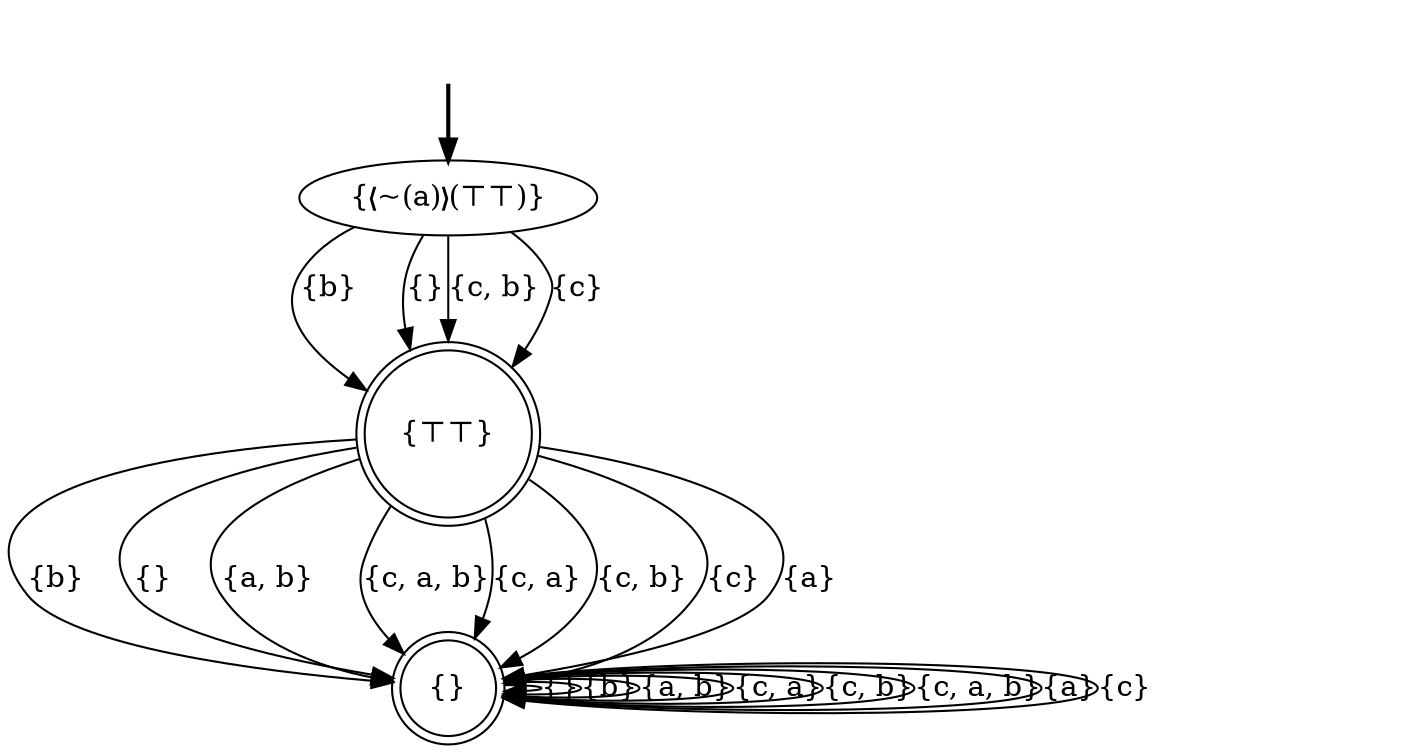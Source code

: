 digraph {
	fake0 [style=invisible]
	"{❬~(a)❭(⊤⊤)}" [root=true]
	"{⊤⊤}" [shape=doublecircle]
	"{}" [shape=doublecircle]
	fake0 -> "{❬~(a)❭(⊤⊤)}" [style=bold]
	"{⊤⊤}" -> "{}" [label="{b}"]
	"{❬~(a)❭(⊤⊤)}" -> "{⊤⊤}" [label="{b}"]
	"{}" -> "{}" [label="{}"]
	"{❬~(a)❭(⊤⊤)}" -> "{⊤⊤}" [label="{}"]
	"{}" -> "{}" [label="{b}"]
	"{⊤⊤}" -> "{}" [label="{}"]
	"{}" -> "{}" [label="{a, b}"]
	"{❬~(a)❭(⊤⊤)}" -> "{⊤⊤}" [label="{c, b}"]
	"{}" -> "{}" [label="{c, a}"]
	"{⊤⊤}" -> "{}" [label="{a, b}"]
	"{}" -> "{}" [label="{c, b}"]
	"{}" -> "{}" [label="{c, a, b}"]
	"{⊤⊤}" -> "{}" [label="{c, a, b}"]
	"{⊤⊤}" -> "{}" [label="{c, a}"]
	"{⊤⊤}" -> "{}" [label="{c, b}"]
	"{⊤⊤}" -> "{}" [label="{c}"]
	"{❬~(a)❭(⊤⊤)}" -> "{⊤⊤}" [label="{c}"]
	"{⊤⊤}" -> "{}" [label="{a}"]
	"{}" -> "{}" [label="{a}"]
	"{}" -> "{}" [label="{c}"]
}

